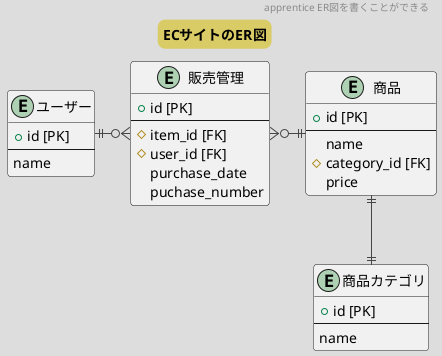 @startuml EC

!theme toy

title ECサイトのER図
skinparam titleBorderRoundCorner 15
skinparam titleBorderThickness 2
skinparam titleBackgroundColor #d9cb65

entity "ユーザー" as users {
+ id [PK]
--
  name
}

entity "販売管理" as purchases {
+ id [PK]
--
# item_id [FK]
# user_id [FK]
  purchase_date
  puchase_number
}

entity "商品" as items {
+ id [PK]
--
  name
# category_id [FK]
  price
}

entity "商品カテゴリ" as item_categories {
+ id [PK]
--
  name
}

' コメント：配置方法
purchases }o-right-|| items
purchases }o-left-|| users
items ||-down-|| item_categories

' ヘッダー
header
apprentice ER図を書くことができる
endheader


@enduml




